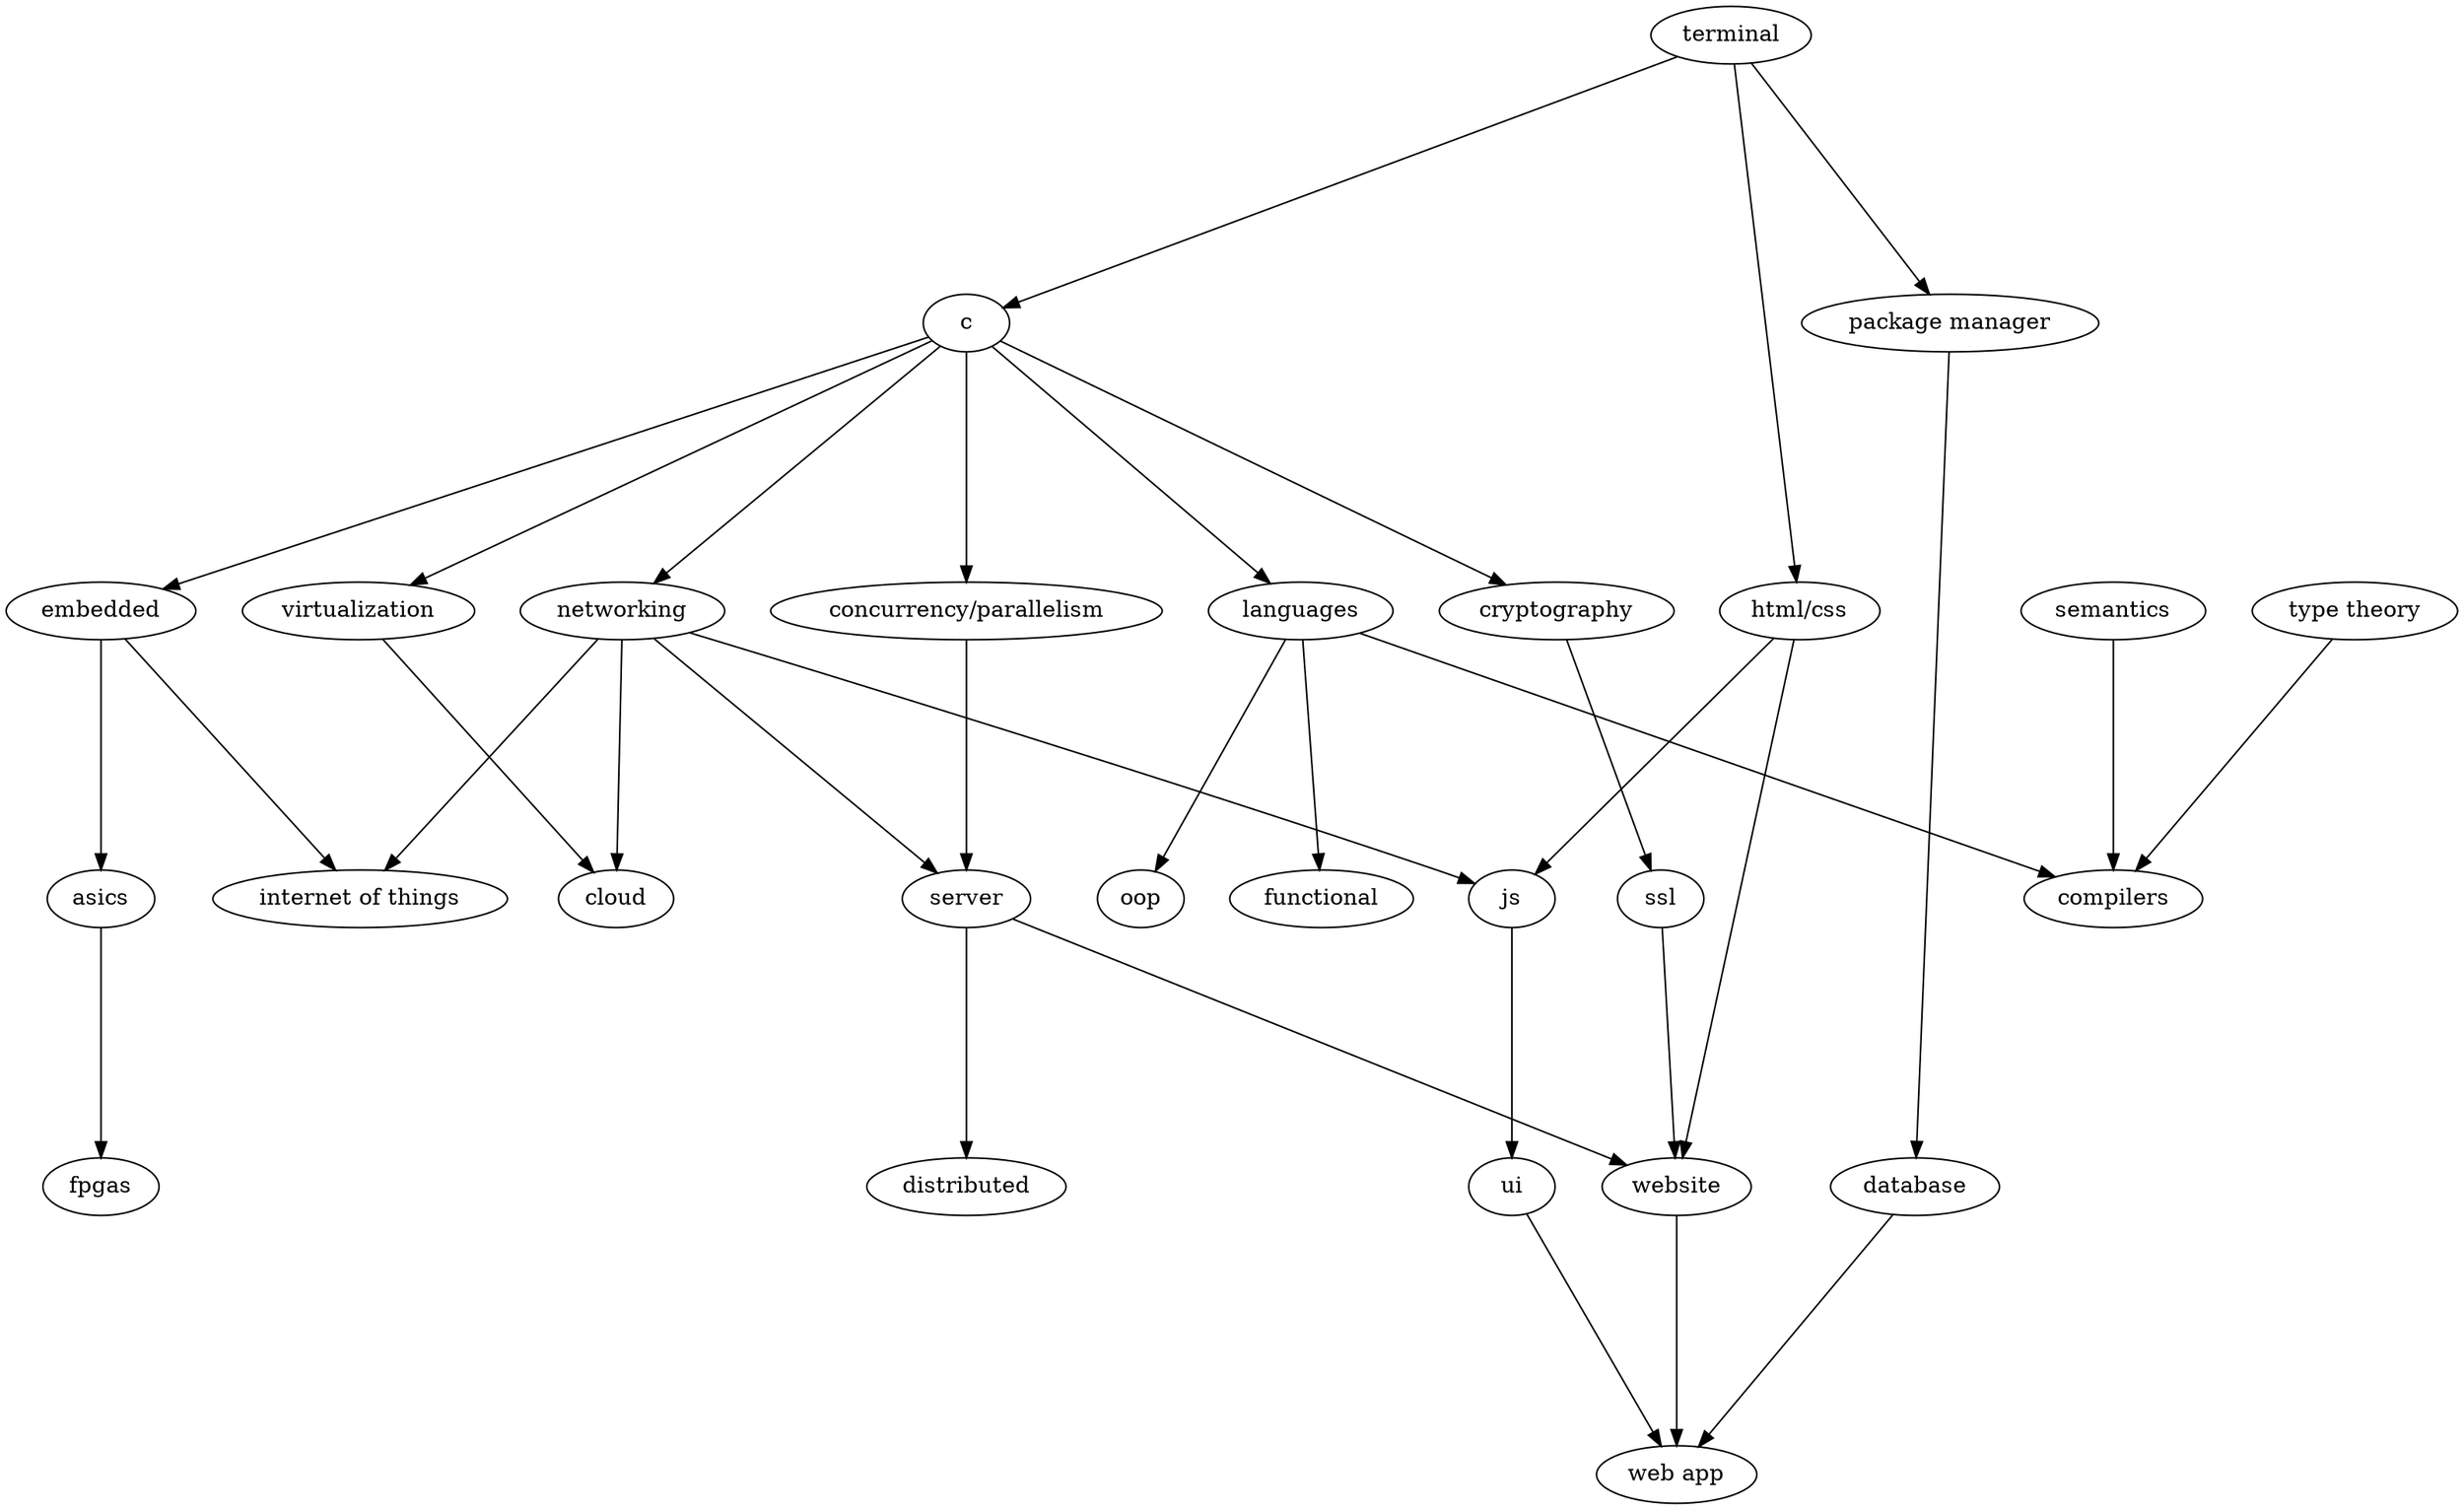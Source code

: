 digraph cstree {
    // Config
    compound=true;
    //rankdir=LR;
    ranksep=2.0;
    nodesep=0.4;

    // Root topics
    terminal[rank=min];

    // Base
    terminal -> c;
    c -> virtualization;
    c -> networking;
    c -> "concurrency/parallelism";

    // Cloud
    networking -> cloud;
    virtualization -> cloud;

    // Sys admin
    terminal -> "package manager";

    // Backend
    "concurrency/parallelism" -> server;
    networking -> server;
    server -> distributed;
    
    // Website
    server -> website;
    terminal -> "html/css";
    "html/css" -> website;
    c -> cryptography;
    cryptography -> ssl;
    ssl -> website;

    // Web app
    "package manager" -> database;
    database -> "web app";
    website -> "web app";
    ui -> "web app";

    // Embedded
    c -> embedded;
    embedded -> "internet of things";
    networking -> "internet of things";
    embedded -> asics;
    asics -> fpgas;

    // PL
    c -> languages;
    languages -> oop;
    languages -> functional;

    // Compilers
    languages -> compilers;
    semantics -> compilers;
    "type theory" -> compilers;

    // UI
    "html/css" -> js;
    networking -> js;
    js -> ui;

    //Britannica
    // Architecture
    // Computational
    // Graphics
    // HCI
    // Information management
    // AI
    // Networking
    // OS
    // Parallel
    // Platform
    // PL
    // Security
    // Software Eng
    // Social

    // Wikipedia
    // Algorithms
    // Data Structs
    // Compilers
    // Formal semantics
    // Type theory
    // Reverse engineering
    // quantum

    //c -> sets[lhead=cluster_data_structs];
    //c -> compilers[lhead=cluster_pl];
    //c -> embedded;
    //c -> servers[lhead=cluster_networks];
    //c -> caching[lhead=cluster_architecture];
    //c -> syscalls[lhead=cluster_os];

    //intro -> shell[lhead=cluster_sysadmin];
    //intro -> c;
    //intro -> sql[lhead=cluster_dbs];
    //intro -> logic[lhead=cluster_theory];

    //subgraph cluster_app_dev {
    //    label = "Application Development";
    //    verification;
    //    testing[test=bob blorb=bob];

    //    subgraph cluster_frontend {
    //        label = "Frontend Development";
    //        "html/css" -> js;
    //        js -> rest;
    //    }

    //    subgraph cluster_backend {
    //        label = "Backend Development";
    //        distributed;
    //        distributed -> cap;
    //        distributed -> mapreduce;
    //        "monolith vs. microservice";
    //        "serialization/deserialization" -> messaging;
    //    }
    //}

    //subgraph cluster_architecture {
    //    label = "Architecture";
    //    caching;
    //    isa;
    //    "parallel/concurrent";
    //    quantum;
    //}
    //"parallel/concurrent" -> graphics;

    //subgraph cluster_data_structs {
    //    label = "Data Structures";
    //    compression;
    //    graphs;
    //    hashing;
    //    sets;
    //}

    //subgraph cluster_dbs {
    //    label = "Databases";
    //    nosql;
    //    sql;
    //}

    //subgraph cluster_foss {
    //    label = "Free/Open Source Software";
    //    licenses;
    //    "github/gitlab";
    //}


    //subgraph cluster_networks {
    //    label = "Networks";
    //    cryptography;
    //    endianness;
    //    internet;
    //    servers;
    //}

    //// OSTEP!
    //subgraph cluster_os {
    //    label = "Operating Systems";
    //    "processes/threads" -> virtualization;
    //    scheduling;
    //    syscalls;
    //}

    //subgraph cluster_pl {
    //    label = "Programming Languages";
    //    compilers;
    //    dsls;
    //    exceptions;
    //    functional;
    //    gc;
    //    modularity;
    //    oop;
    //    "access modifiers";
    //}

    //subgraph cluster_prog_tools {
    //    label = "Programming Envs/Tools";
    //    ides;
    //    git;
    //}
    //git -> licenses[lhead=cluster_foss];

    //subgraph cluster_sysadmin {
    //    label = "Systems Admin";
    //    shell;
    //    "advanced filesystem";
    //    "package manager";
    //    "personal os" -> "configuration management";
    //    "personal os" -> "desktop environments";
    //    "personal os" -> partitioning;
    //    editors;
    //}

    //subgraph cluster_theory {
    //    label = "Theory";
    //    logic -> automata
    //    automata -> computability;
    //    "computational complexity" -> "p/np";
    //    "type theory";
    //}

    // asics
    // fpgas
    // containers
    // graphics
    // mapreduce
    // ssh
    //"newer language" -> compilers[style=dotted];
    //"newer language" -> ides[style=dotted];
    //"newer language" -> ml[lhead=cluster_ai];
    // algebra (like coq)
    // fft
    // digital signal processing
    // sci/data vis
    // 3-sat
    // image processing
    // stats/data mining
    // linear programming
    // elliptic curves
    // numerical algorithms
    // discrete math

    //subgraph cluster_ai {
    //    label = "Artificial Intelligence";
    //    ml;
    //    "computer vision";
    //}
}
